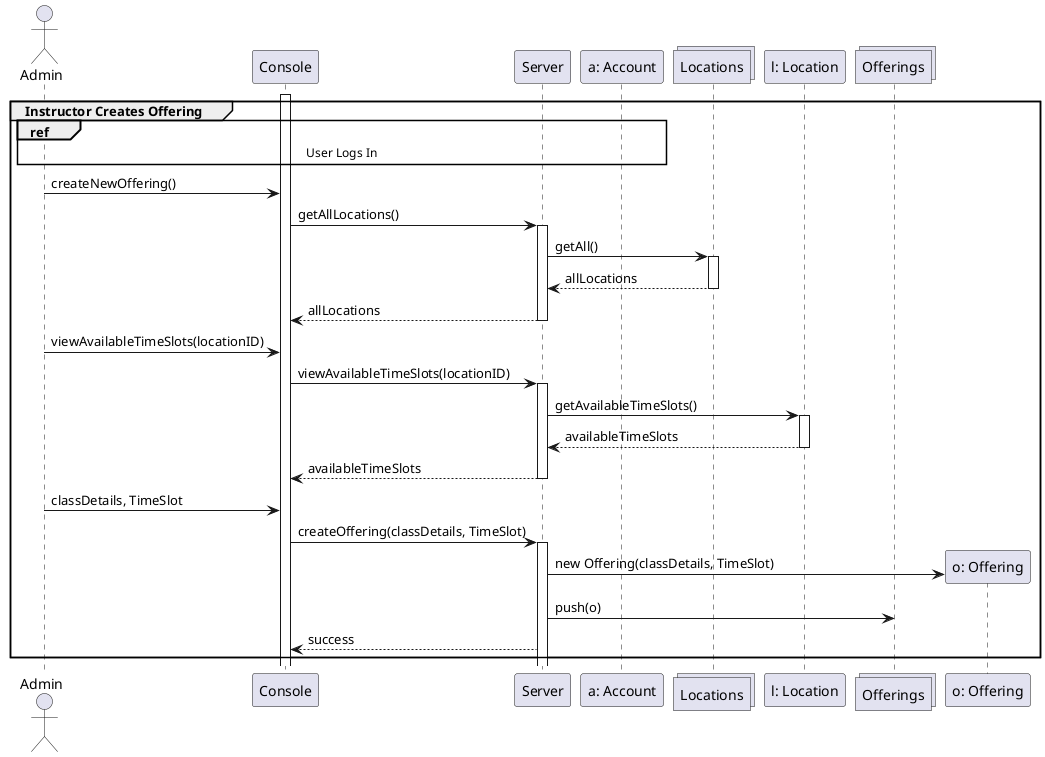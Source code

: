 @startuml CreatingOffering

Actor Admin as Admin
participant Console as Console
participant Server as Server
participant Account as "a: Account"
collections Locations as Locations
participant Location as "l: Location"
collections Offerings as Offerings

group Instructor Creates Offering
  activate Console
  ref over Admin, Account: User Logs In
  Admin -> Console: createNewOffering()
  Console -> Server ++: getAllLocations()
  Server -> Locations ++: getAll()
  Locations --> Server --: allLocations
  Server --> Console --: allLocations
  Admin -> Console: viewAvailableTimeSlots(locationID)
  Console -> Server ++: viewAvailableTimeSlots(locationID)
  Server -> Location ++: getAvailableTimeSlots()
  Location --> Server --: availableTimeSlots
  Server --> Console --: availableTimeSlots
  Admin -> Console: classDetails, TimeSlot
  Console -> Server ++: createOffering(classDetails, TimeSlot)
  Server -> "o: Offering" **: new Offering(classDetails, TimeSlot)
  Server -> Offerings: push(o)
  Server --> Console: success
end

@enduml
